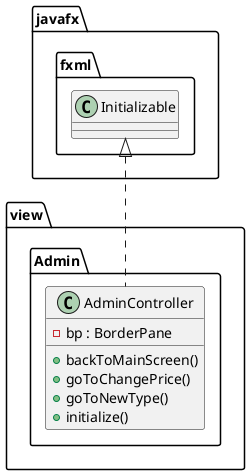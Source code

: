 @startuml



  namespace view {
    namespace Admin {
      class view.Admin.AdminController {
          - bp : BorderPane
          + backToMainScreen()
          + goToChangePrice()
          + goToNewType()
          + initialize()
      }
    }
  }


  view.Admin.AdminController .up.|> javafx.fxml.Initializable




@enduml
